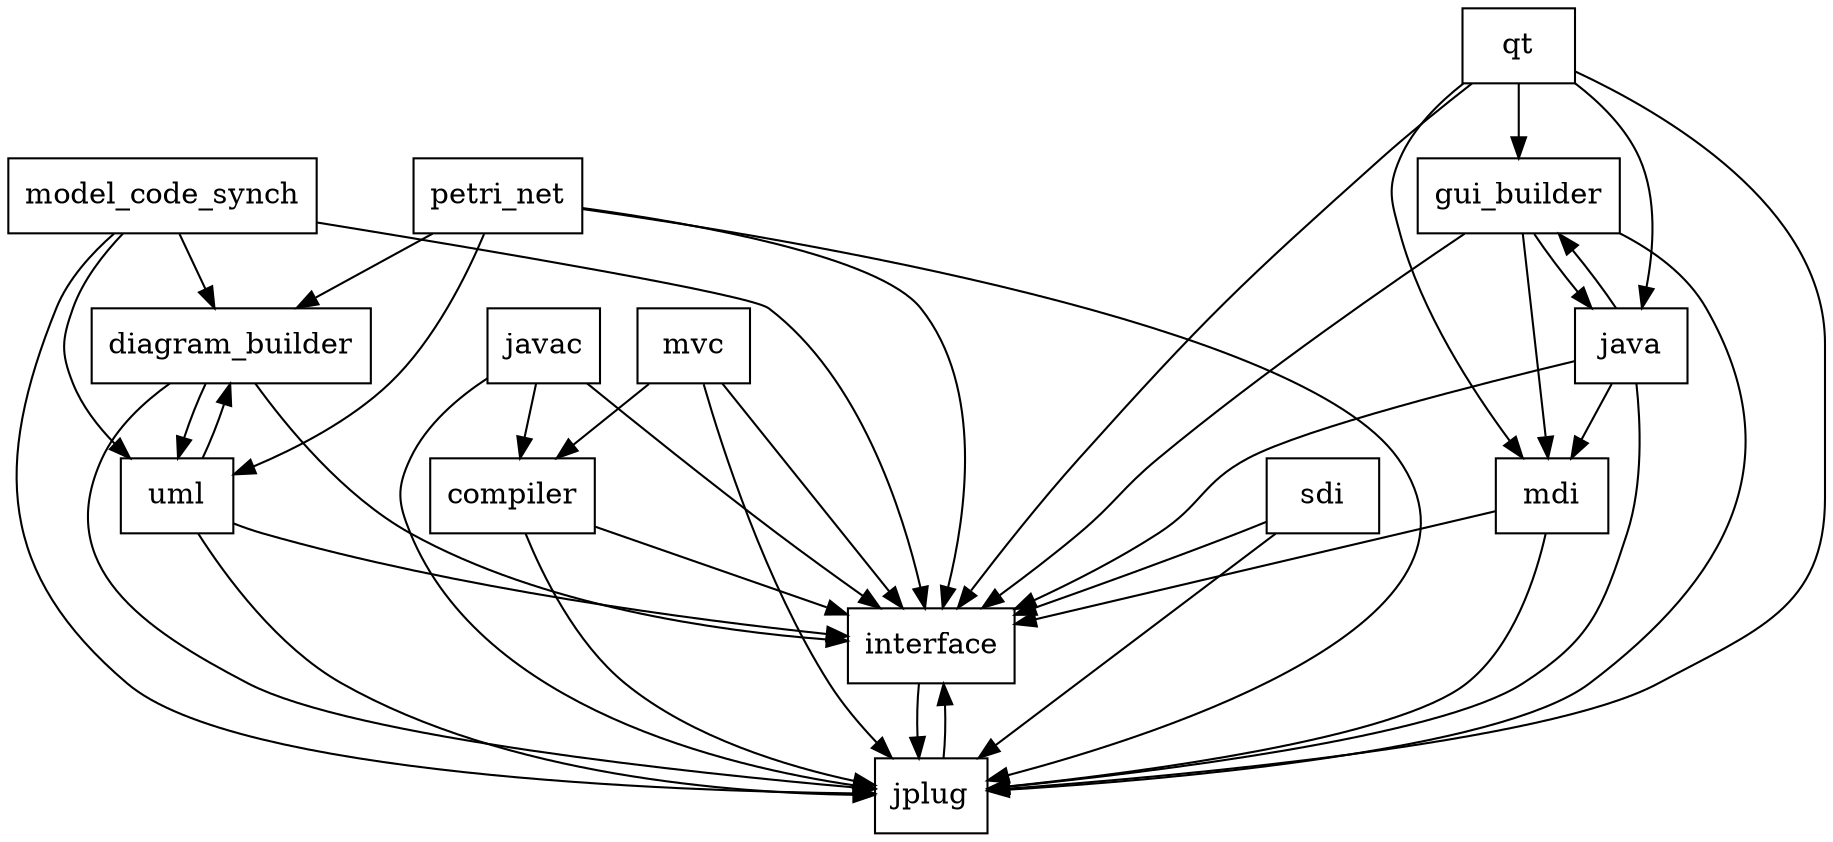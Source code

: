 digraph{
graph [rankdir=TB];
node [shape=box];
edge [arrowhead=normal];
0[label="javac",]
1[label="diagram_builder",]
2[label="interface",]
3[label="gui_builder",]
4[label="model_code_synch",]
5[label="uml",]
6[label="jplug",]
7[label="mvc",]
8[label="petri_net",]
9[label="mdi",]
10[label="sdi",]
11[label="compiler",]
12[label="java",]
13[label="qt",]
0->2[label="",]
0->6[label="",]
0->11[label="",]
1->2[label="",]
1->5[label="",]
1->6[label="",]
2->6[label="",]
3->2[label="",]
3->6[label="",]
3->9[label="",]
3->12[label="",]
4->1[label="",]
4->2[label="",]
4->5[label="",]
4->6[label="",]
5->1[label="",]
5->2[label="",]
5->6[label="",]
6->2[label="",]
7->2[label="",]
7->6[label="",]
7->11[label="",]
8->1[label="",]
8->2[label="",]
8->5[label="",]
8->6[label="",]
9->2[label="",]
9->6[label="",]
10->2[label="",]
10->6[label="",]
11->2[label="",]
11->6[label="",]
12->2[label="",]
12->3[label="",]
12->6[label="",]
12->9[label="",]
13->2[label="",]
13->3[label="",]
13->6[label="",]
13->9[label="",]
13->12[label="",]
}
